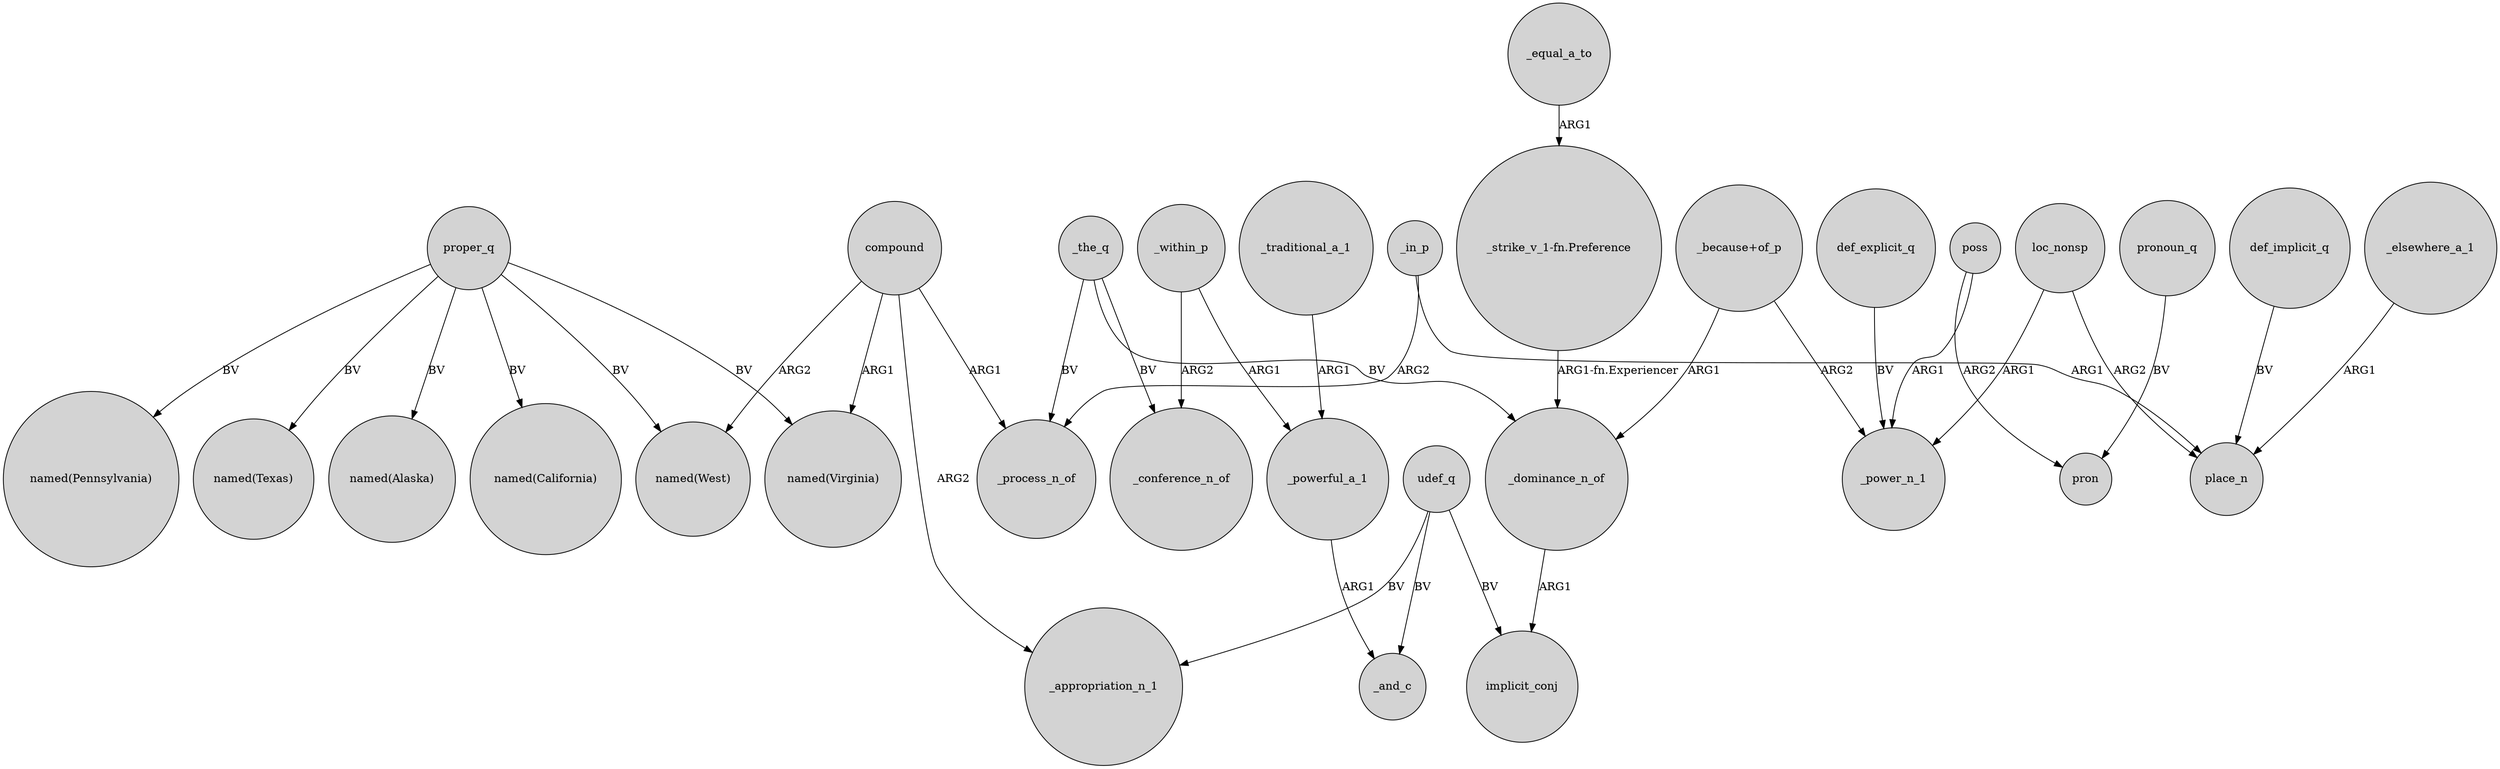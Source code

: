 digraph {
	node [shape=circle style=filled]
	proper_q -> "named(Texas)" [label=BV]
	_powerful_a_1 -> _and_c [label=ARG1]
	def_explicit_q -> _power_n_1 [label=BV]
	def_implicit_q -> place_n [label=BV]
	proper_q -> "named(Virginia)" [label=BV]
	_the_q -> _process_n_of [label=BV]
	compound -> _appropriation_n_1 [label=ARG2]
	_elsewhere_a_1 -> place_n [label=ARG1]
	poss -> _power_n_1 [label=ARG1]
	_dominance_n_of -> implicit_conj [label=ARG1]
	_in_p -> place_n [label=ARG1]
	compound -> _process_n_of [label=ARG1]
	_the_q -> _dominance_n_of [label=BV]
	udef_q -> _and_c [label=BV]
	_in_p -> _process_n_of [label=ARG2]
	_within_p -> _conference_n_of [label=ARG2]
	pronoun_q -> pron [label=BV]
	poss -> pron [label=ARG2]
	compound -> "named(West)" [label=ARG2]
	proper_q -> "named(Alaska)" [label=BV]
	"_because+of_p" -> _power_n_1 [label=ARG2]
	udef_q -> _appropriation_n_1 [label=BV]
	proper_q -> "named(West)" [label=BV]
	"_strike_v_1-fn.Preference" -> _dominance_n_of [label="ARG1-fn.Experiencer"]
	_within_p -> _powerful_a_1 [label=ARG1]
	_equal_a_to -> "_strike_v_1-fn.Preference" [label=ARG1]
	loc_nonsp -> place_n [label=ARG2]
	loc_nonsp -> _power_n_1 [label=ARG1]
	_the_q -> _conference_n_of [label=BV]
	_traditional_a_1 -> _powerful_a_1 [label=ARG1]
	proper_q -> "named(California)" [label=BV]
	compound -> "named(Virginia)" [label=ARG1]
	"_because+of_p" -> _dominance_n_of [label=ARG1]
	udef_q -> implicit_conj [label=BV]
	proper_q -> "named(Pennsylvania)" [label=BV]
}
